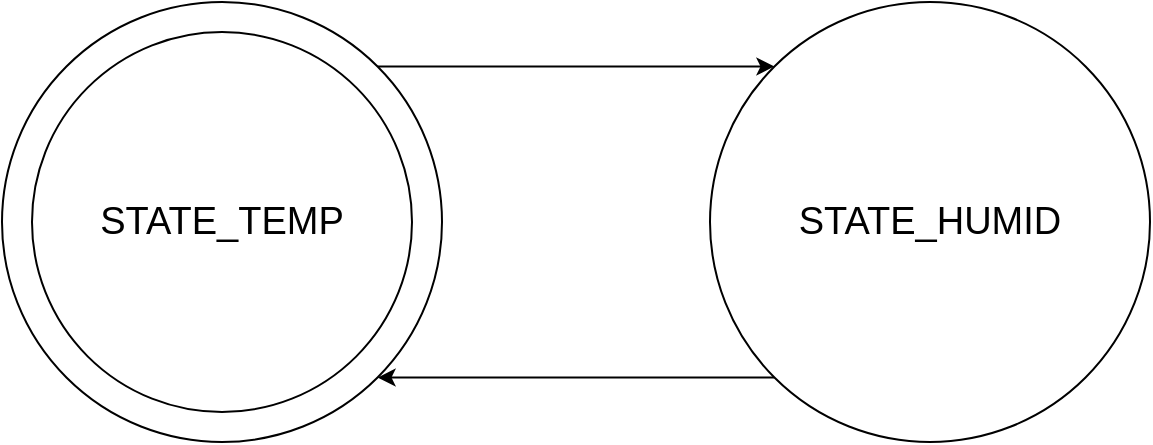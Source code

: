 <mxfile version="15.8.7" type="device"><diagram id="C5RBs43oDa-KdzZeNtuy" name="Page-1"><mxGraphModel dx="1038" dy="641" grid="1" gridSize="10" guides="1" tooltips="1" connect="1" arrows="1" fold="1" page="1" pageScale="1" pageWidth="827" pageHeight="1169" background="#ffffff" math="0" shadow="0"><root><mxCell id="WIyWlLk6GJQsqaUBKTNV-0"/><mxCell id="WIyWlLk6GJQsqaUBKTNV-1" parent="WIyWlLk6GJQsqaUBKTNV-0"/><mxCell id="nphcVx3BBXcDdcsqzeua-5" style="edgeStyle=orthogonalEdgeStyle;curved=1;rounded=0;orthogonalLoop=1;jettySize=auto;html=1;exitX=1;exitY=0;exitDx=0;exitDy=0;entryX=0;entryY=0;entryDx=0;entryDy=0;fontSize=19;" edge="1" parent="WIyWlLk6GJQsqaUBKTNV-1" source="nphcVx3BBXcDdcsqzeua-1" target="nphcVx3BBXcDdcsqzeua-2"><mxGeometry relative="1" as="geometry"/></mxCell><mxCell id="nphcVx3BBXcDdcsqzeua-1" value="&lt;br&gt;" style="ellipse;whiteSpace=wrap;html=1;aspect=fixed;" vertex="1" parent="WIyWlLk6GJQsqaUBKTNV-1"><mxGeometry x="60" y="110" width="220" height="220" as="geometry"/></mxCell><mxCell id="nphcVx3BBXcDdcsqzeua-0" value="&lt;font style=&quot;font-size: 19px&quot;&gt;STATE_TEMP&lt;/font&gt;" style="ellipse;whiteSpace=wrap;html=1;aspect=fixed;" vertex="1" parent="WIyWlLk6GJQsqaUBKTNV-1"><mxGeometry x="75" y="125" width="190" height="190" as="geometry"/></mxCell><mxCell id="nphcVx3BBXcDdcsqzeua-6" style="edgeStyle=orthogonalEdgeStyle;curved=1;rounded=0;orthogonalLoop=1;jettySize=auto;html=1;exitX=0;exitY=1;exitDx=0;exitDy=0;entryX=1;entryY=1;entryDx=0;entryDy=0;fontSize=19;" edge="1" parent="WIyWlLk6GJQsqaUBKTNV-1" source="nphcVx3BBXcDdcsqzeua-2" target="nphcVx3BBXcDdcsqzeua-1"><mxGeometry relative="1" as="geometry"/></mxCell><mxCell id="nphcVx3BBXcDdcsqzeua-2" value="&lt;font style=&quot;font-size: 19px&quot;&gt;STATE_HUMID&lt;/font&gt;" style="ellipse;whiteSpace=wrap;html=1;aspect=fixed;" vertex="1" parent="WIyWlLk6GJQsqaUBKTNV-1"><mxGeometry x="414" y="110" width="220" height="220" as="geometry"/></mxCell></root></mxGraphModel></diagram></mxfile>